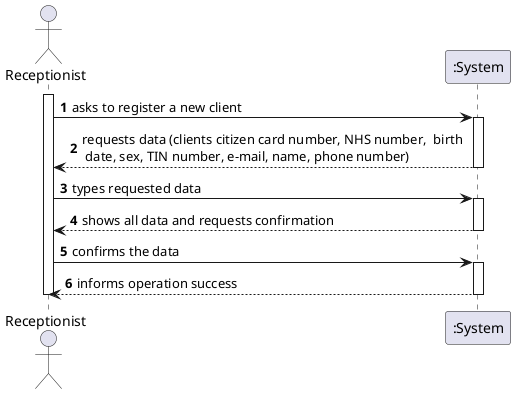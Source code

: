 @startuml
autonumber
actor "Receptionist" as Re

activate Re
Re -> ":System" : asks to register a new client
activate ":System"
":System" --> Re : requests data (clients citizen card number, NHS number,  birth \n date, sex, TIN number, e-mail, name, phone number)
deactivate ":System"

Re -> ":System" : types requested data
activate ":System"
":System" --> Re : shows all data and requests confirmation
deactivate ":System"

Re -> ":System" : confirms the data
activate ":System"
":System" --> Re : informs operation success
deactivate ":System"

deactivate Re

@enduml